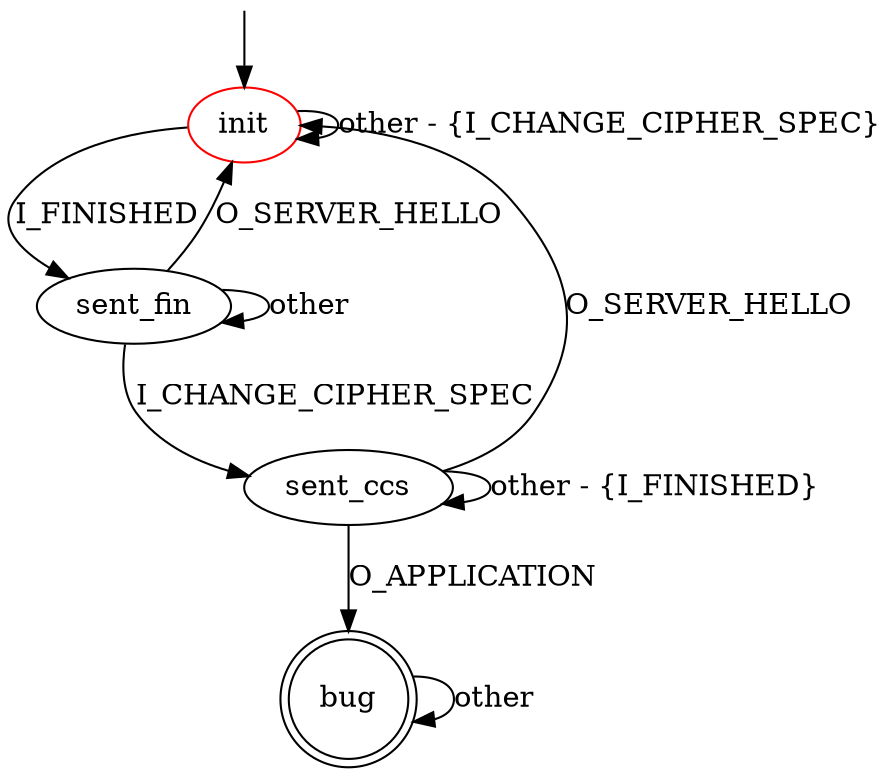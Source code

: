 digraph G {
label=""
init [color="red"]
sent_fin 
sent_ccs
bug [shape="doublecircle"]

init -> sent_fin [label="I_FINISHED"]
init -> init [label="other - {I_CHANGE_CIPHER_SPEC}"]

sent_fin -> sent_ccs [label="I_CHANGE_CIPHER_SPEC"]
sent_fin -> init [label="O_SERVER_HELLO"]
sent_fin -> sent_fin [label="other"]

sent_ccs -> bug [label="O_APPLICATION"]
sent_ccs -> init [label="O_SERVER_HELLO"] 
sent_ccs -> sent_ccs [label="other - {I_FINISHED}"]

bug -> bug [label="other"]

__start0 [label="" shape="none" width="0" height="0"];
__start0 -> init;
}
